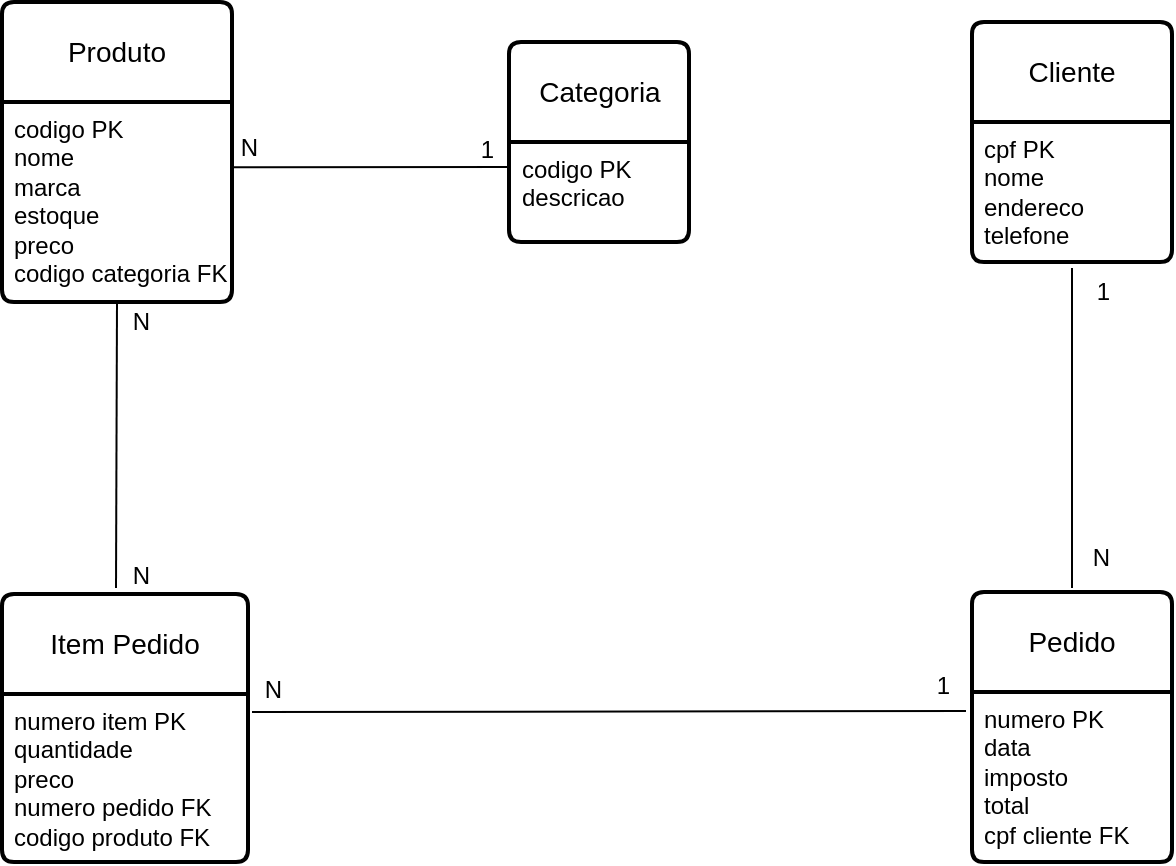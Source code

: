 <mxfile version="21.1.8" type="device">
  <diagram name="Página-1" id="FxlVxtCzD1nuLHJ7wXX1">
    <mxGraphModel dx="733" dy="403" grid="1" gridSize="10" guides="1" tooltips="1" connect="1" arrows="1" fold="1" page="1" pageScale="1" pageWidth="827" pageHeight="1169" math="0" shadow="0">
      <root>
        <mxCell id="0" />
        <mxCell id="1" parent="0" />
        <mxCell id="JQoPkGJbkm1vmaAuCBSQ-1" value="Cliente" style="swimlane;childLayout=stackLayout;horizontal=1;startSize=50;horizontalStack=0;rounded=1;fontSize=14;fontStyle=0;strokeWidth=2;resizeParent=0;resizeLast=1;shadow=0;dashed=0;align=center;arcSize=4;whiteSpace=wrap;html=1;" vertex="1" parent="1">
          <mxGeometry x="600" y="130" width="100" height="120" as="geometry" />
        </mxCell>
        <mxCell id="JQoPkGJbkm1vmaAuCBSQ-2" value="cpf PK&lt;br&gt;nome&lt;br&gt;endereco&lt;br&gt;telefone" style="align=left;strokeColor=none;fillColor=none;spacingLeft=4;fontSize=12;verticalAlign=top;resizable=0;rotatable=0;part=1;html=1;" vertex="1" parent="JQoPkGJbkm1vmaAuCBSQ-1">
          <mxGeometry y="50" width="100" height="70" as="geometry" />
        </mxCell>
        <mxCell id="JQoPkGJbkm1vmaAuCBSQ-5" value="Pedido" style="swimlane;childLayout=stackLayout;horizontal=1;startSize=50;horizontalStack=0;rounded=1;fontSize=14;fontStyle=0;strokeWidth=2;resizeParent=0;resizeLast=1;shadow=0;dashed=0;align=center;arcSize=4;whiteSpace=wrap;html=1;" vertex="1" parent="1">
          <mxGeometry x="600" y="415" width="100" height="135" as="geometry" />
        </mxCell>
        <mxCell id="JQoPkGJbkm1vmaAuCBSQ-6" value="numero PK&lt;br&gt;data&lt;br&gt;imposto&lt;br&gt;total&lt;br&gt;cpf cliente FK" style="align=left;strokeColor=none;fillColor=none;spacingLeft=4;fontSize=12;verticalAlign=top;resizable=0;rotatable=0;part=1;html=1;" vertex="1" parent="JQoPkGJbkm1vmaAuCBSQ-5">
          <mxGeometry y="50" width="100" height="85" as="geometry" />
        </mxCell>
        <mxCell id="JQoPkGJbkm1vmaAuCBSQ-7" value="Produto" style="swimlane;childLayout=stackLayout;horizontal=1;startSize=50;horizontalStack=0;rounded=1;fontSize=14;fontStyle=0;strokeWidth=2;resizeParent=0;resizeLast=1;shadow=0;dashed=0;align=center;arcSize=4;whiteSpace=wrap;html=1;" vertex="1" parent="1">
          <mxGeometry x="115" y="120" width="115" height="150" as="geometry" />
        </mxCell>
        <mxCell id="JQoPkGJbkm1vmaAuCBSQ-8" value="codigo PK&lt;br&gt;nome&lt;br&gt;marca&lt;br&gt;estoque&lt;br&gt;preco&lt;br&gt;codigo categoria FK" style="align=left;strokeColor=none;fillColor=none;spacingLeft=4;fontSize=12;verticalAlign=top;resizable=0;rotatable=0;part=1;html=1;" vertex="1" parent="JQoPkGJbkm1vmaAuCBSQ-7">
          <mxGeometry y="50" width="115" height="100" as="geometry" />
        </mxCell>
        <mxCell id="JQoPkGJbkm1vmaAuCBSQ-9" value="Item Pedido" style="swimlane;childLayout=stackLayout;horizontal=1;startSize=50;horizontalStack=0;rounded=1;fontSize=14;fontStyle=0;strokeWidth=2;resizeParent=0;resizeLast=1;shadow=0;dashed=0;align=center;arcSize=4;whiteSpace=wrap;html=1;" vertex="1" parent="1">
          <mxGeometry x="115" y="416" width="123" height="134" as="geometry" />
        </mxCell>
        <mxCell id="JQoPkGJbkm1vmaAuCBSQ-10" value="numero item PK&lt;br&gt;quantidade&lt;br&gt;preco&lt;br&gt;numero pedido FK&lt;br&gt;codigo produto FK" style="align=left;strokeColor=none;fillColor=none;spacingLeft=4;fontSize=12;verticalAlign=top;resizable=0;rotatable=0;part=1;html=1;" vertex="1" parent="JQoPkGJbkm1vmaAuCBSQ-9">
          <mxGeometry y="50" width="123" height="84" as="geometry" />
        </mxCell>
        <mxCell id="JQoPkGJbkm1vmaAuCBSQ-11" value="Categoria" style="swimlane;childLayout=stackLayout;horizontal=1;startSize=50;horizontalStack=0;rounded=1;fontSize=14;fontStyle=0;strokeWidth=2;resizeParent=0;resizeLast=1;shadow=0;dashed=0;align=center;arcSize=4;whiteSpace=wrap;html=1;" vertex="1" parent="1">
          <mxGeometry x="368.5" y="140" width="90" height="100" as="geometry" />
        </mxCell>
        <mxCell id="JQoPkGJbkm1vmaAuCBSQ-12" value="codigo PK&lt;br&gt;descricao" style="align=left;strokeColor=none;fillColor=none;spacingLeft=4;fontSize=12;verticalAlign=top;resizable=0;rotatable=0;part=1;html=1;" vertex="1" parent="JQoPkGJbkm1vmaAuCBSQ-11">
          <mxGeometry y="50" width="90" height="50" as="geometry" />
        </mxCell>
        <mxCell id="JQoPkGJbkm1vmaAuCBSQ-33" value="" style="endArrow=none;html=1;rounded=0;" edge="1" parent="1">
          <mxGeometry relative="1" as="geometry">
            <mxPoint x="650" y="253" as="sourcePoint" />
            <mxPoint x="650" y="413" as="targetPoint" />
          </mxGeometry>
        </mxCell>
        <mxCell id="JQoPkGJbkm1vmaAuCBSQ-34" value="1" style="resizable=0;html=1;whiteSpace=wrap;align=right;verticalAlign=bottom;" connectable="0" vertex="1" parent="JQoPkGJbkm1vmaAuCBSQ-33">
          <mxGeometry x="1" relative="1" as="geometry">
            <mxPoint x="20" y="-140" as="offset" />
          </mxGeometry>
        </mxCell>
        <mxCell id="JQoPkGJbkm1vmaAuCBSQ-36" value="N" style="resizable=0;html=1;whiteSpace=wrap;align=right;verticalAlign=bottom;" connectable="0" vertex="1" parent="1">
          <mxGeometry x="670" y="406" as="geometry" />
        </mxCell>
        <mxCell id="JQoPkGJbkm1vmaAuCBSQ-37" value="" style="endArrow=none;html=1;rounded=0;entryX=-0.03;entryY=0.112;entryDx=0;entryDy=0;entryPerimeter=0;" edge="1" parent="1" target="JQoPkGJbkm1vmaAuCBSQ-6">
          <mxGeometry relative="1" as="geometry">
            <mxPoint x="240" y="475" as="sourcePoint" />
            <mxPoint x="430" y="566" as="targetPoint" />
          </mxGeometry>
        </mxCell>
        <mxCell id="JQoPkGJbkm1vmaAuCBSQ-38" value="N" style="resizable=0;html=1;whiteSpace=wrap;align=right;verticalAlign=bottom;" connectable="0" vertex="1" parent="JQoPkGJbkm1vmaAuCBSQ-37">
          <mxGeometry x="1" relative="1" as="geometry">
            <mxPoint x="-340" y="-2" as="offset" />
          </mxGeometry>
        </mxCell>
        <mxCell id="JQoPkGJbkm1vmaAuCBSQ-39" value="1" style="resizable=0;html=1;whiteSpace=wrap;align=right;verticalAlign=bottom;" connectable="0" vertex="1" parent="1">
          <mxGeometry x="590.003" y="470.0" as="geometry" />
        </mxCell>
        <mxCell id="JQoPkGJbkm1vmaAuCBSQ-40" value="" style="endArrow=none;html=1;rounded=0;exitX=0.5;exitY=1;exitDx=0;exitDy=0;" edge="1" parent="1" source="JQoPkGJbkm1vmaAuCBSQ-8">
          <mxGeometry relative="1" as="geometry">
            <mxPoint x="172" y="280" as="sourcePoint" />
            <mxPoint x="172" y="413" as="targetPoint" />
          </mxGeometry>
        </mxCell>
        <mxCell id="JQoPkGJbkm1vmaAuCBSQ-41" value="N" style="resizable=0;html=1;whiteSpace=wrap;align=right;verticalAlign=bottom;" connectable="0" vertex="1" parent="JQoPkGJbkm1vmaAuCBSQ-40">
          <mxGeometry x="1" relative="1" as="geometry">
            <mxPoint x="18" y="-124" as="offset" />
          </mxGeometry>
        </mxCell>
        <mxCell id="JQoPkGJbkm1vmaAuCBSQ-42" value="N" style="resizable=0;html=1;whiteSpace=wrap;align=right;verticalAlign=bottom;" connectable="0" vertex="1" parent="1">
          <mxGeometry x="190.001" y="415.004" as="geometry" />
        </mxCell>
        <mxCell id="JQoPkGJbkm1vmaAuCBSQ-47" value="N" style="resizable=0;html=1;whiteSpace=wrap;align=right;verticalAlign=bottom;" connectable="0" vertex="1" parent="1">
          <mxGeometry x="244.001" y="201.004" as="geometry" />
        </mxCell>
        <mxCell id="JQoPkGJbkm1vmaAuCBSQ-48" value="1" style="resizable=0;html=1;whiteSpace=wrap;align=right;verticalAlign=bottom;" connectable="0" vertex="1" parent="1">
          <mxGeometry x="362" y="202.0" as="geometry" />
        </mxCell>
        <mxCell id="JQoPkGJbkm1vmaAuCBSQ-51" value="" style="endArrow=none;html=1;rounded=0;entryX=0;entryY=0.25;entryDx=0;entryDy=0;exitX=0.996;exitY=0.326;exitDx=0;exitDy=0;exitPerimeter=0;" edge="1" parent="1" source="JQoPkGJbkm1vmaAuCBSQ-8" target="JQoPkGJbkm1vmaAuCBSQ-12">
          <mxGeometry relative="1" as="geometry">
            <mxPoint x="245" y="290" as="sourcePoint" />
            <mxPoint x="405" y="290" as="targetPoint" />
          </mxGeometry>
        </mxCell>
      </root>
    </mxGraphModel>
  </diagram>
</mxfile>
